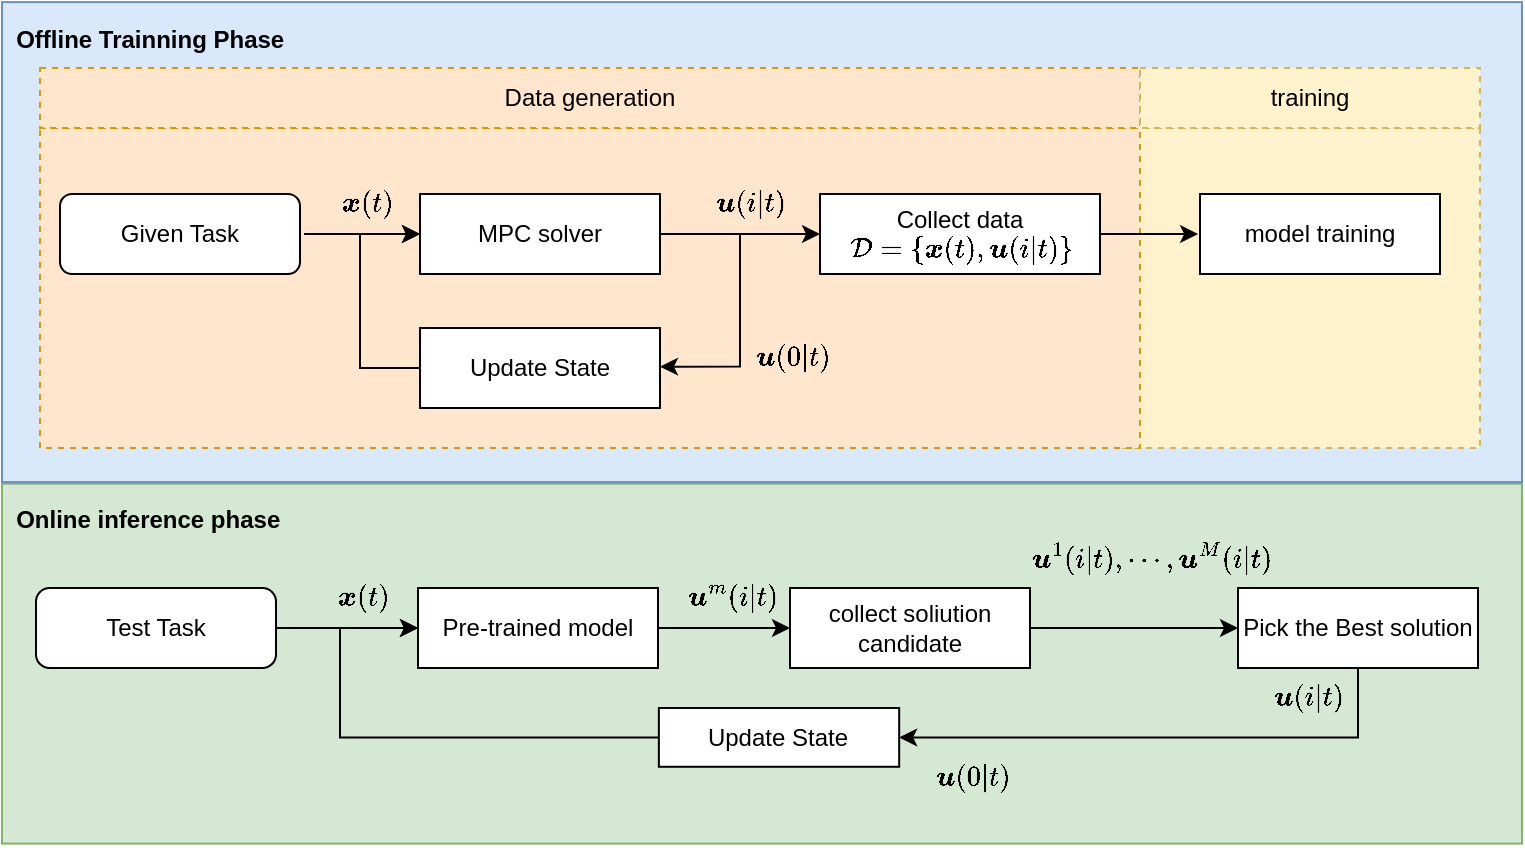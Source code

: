 <mxfile version="24.8.6">
  <diagram name="Page-1" id="e3gkD7dYZ0ZkzzBCNV1E">
    <mxGraphModel dx="3216" dy="857" grid="1" gridSize="10" guides="1" tooltips="1" connect="1" arrows="1" fold="1" page="1" pageScale="1" pageWidth="827" pageHeight="1169" math="1" shadow="0">
      <root>
        <mxCell id="0" />
        <mxCell id="1" parent="0" />
        <mxCell id="9mTSWFHz8PvkYDLNYMSd-1" value="" style="group" parent="1" vertex="1" connectable="0">
          <mxGeometry x="-1410" y="400" width="760" height="180" as="geometry" />
        </mxCell>
        <mxCell id="9mTSWFHz8PvkYDLNYMSd-2" value="&lt;h2&gt;&lt;br&gt;&lt;/h2&gt;" style="rounded=0;whiteSpace=wrap;html=1;labelBackgroundColor=none;fillColor=#d5e8d4;strokeColor=#82b366;align=left;" parent="9mTSWFHz8PvkYDLNYMSd-1" vertex="1">
          <mxGeometry y="-2.204" width="760" height="180" as="geometry" />
        </mxCell>
        <mxCell id="9mTSWFHz8PvkYDLNYMSd-3" value="Online inference phase" style="text;align=left;verticalAlign=middle;resizable=0;points=[];autosize=1;strokeColor=none;fillColor=none;labelBackgroundColor=none;labelBorderColor=none;fontColor=default;fontStyle=1" parent="9mTSWFHz8PvkYDLNYMSd-1" vertex="1">
          <mxGeometry x="5.073" width="150" height="30" as="geometry" />
        </mxCell>
        <mxCell id="9mTSWFHz8PvkYDLNYMSd-4" value="Update State" style="rounded=0;whiteSpace=wrap;html=1;labelBackgroundColor=none;glass=0;shadow=0;" parent="9mTSWFHz8PvkYDLNYMSd-1" vertex="1">
          <mxGeometry x="328.432" y="110.0" width="120.158" height="29.388" as="geometry" />
        </mxCell>
        <mxCell id="3uNPWDbjrMs0_n17cbbF-1" value="&lt;div style=&quot;&quot;&gt;$$\boldsymbol&amp;nbsp;{x}(t)$$&lt;/div&gt;" style="text;html=1;align=center;verticalAlign=middle;resizable=0;points=[];autosize=1;strokeColor=none;fillColor=none;" vertex="1" parent="9mTSWFHz8PvkYDLNYMSd-1">
          <mxGeometry x="110" y="40" width="140" height="30" as="geometry" />
        </mxCell>
        <mxCell id="3uNPWDbjrMs0_n17cbbF-2" value="&lt;div style=&quot;&quot;&gt;$$\boldsymbol&amp;nbsp;{u}^m(i|t)$$&lt;/div&gt;" style="text;html=1;align=center;verticalAlign=middle;resizable=0;points=[];autosize=1;strokeColor=none;fillColor=none;" vertex="1" parent="9mTSWFHz8PvkYDLNYMSd-1">
          <mxGeometry x="285" y="40" width="160" height="30" as="geometry" />
        </mxCell>
        <mxCell id="9mTSWFHz8PvkYDLNYMSd-35" value="&lt;div style=&quot;&quot;&gt;$$\boldsymbol&amp;nbsp;{u}^{1}(i|t), \cdots, \boldsymbol{u}^{M}(i|t)$$&lt;/div&gt;" style="text;html=1;align=center;verticalAlign=middle;resizable=0;points=[];autosize=1;strokeColor=none;fillColor=none;" parent="9mTSWFHz8PvkYDLNYMSd-1" vertex="1">
          <mxGeometry x="410" y="20" width="330" height="30" as="geometry" />
        </mxCell>
        <mxCell id="3uNPWDbjrMs0_n17cbbF-3" value="&lt;div style=&quot;&quot;&gt;$$\boldsymbol&amp;nbsp;{u}(0|t)$$&lt;/div&gt;" style="text;html=1;align=center;verticalAlign=middle;resizable=0;points=[];autosize=1;strokeColor=none;fillColor=none;" vertex="1" parent="9mTSWFHz8PvkYDLNYMSd-1">
          <mxGeometry x="410" y="130" width="150" height="30" as="geometry" />
        </mxCell>
        <mxCell id="9mTSWFHz8PvkYDLNYMSd-5" value="" style="group" parent="1" vertex="1" connectable="0">
          <mxGeometry x="-1410" y="160" width="760" height="240" as="geometry" />
        </mxCell>
        <mxCell id="9mTSWFHz8PvkYDLNYMSd-6" value="&lt;h2&gt;&lt;br&gt;&lt;/h2&gt;" style="rounded=0;whiteSpace=wrap;html=1;labelBackgroundColor=none;fillColor=#dae8fc;strokeColor=#6c8ebf;align=left;" parent="9mTSWFHz8PvkYDLNYMSd-5" vertex="1">
          <mxGeometry y="-2.939" width="760" height="240" as="geometry" />
        </mxCell>
        <mxCell id="9mTSWFHz8PvkYDLNYMSd-7" value="Offline Trainning Phase" style="text;align=left;verticalAlign=middle;resizable=0;points=[];autosize=1;strokeColor=none;fillColor=none;labelBackgroundColor=none;labelBorderColor=none;fontColor=default;fontStyle=1" parent="9mTSWFHz8PvkYDLNYMSd-5" vertex="1">
          <mxGeometry x="5.073" width="150" height="30" as="geometry" />
        </mxCell>
        <mxCell id="9mTSWFHz8PvkYDLNYMSd-8" value="" style="rounded=0;whiteSpace=wrap;html=1;labelBackgroundColor=none;dashed=1;fillColor=#fff2cc;strokeColor=#d6b656;" parent="1" vertex="1">
          <mxGeometry x="-851" y="220" width="180" height="160" as="geometry" />
        </mxCell>
        <mxCell id="9mTSWFHz8PvkYDLNYMSd-9" value="" style="rounded=0;whiteSpace=wrap;html=1;labelBackgroundColor=none;dashed=1;fillColor=#ffe6cc;strokeColor=#d79b00;" parent="1" vertex="1">
          <mxGeometry x="-1391" y="220" width="550" height="160" as="geometry" />
        </mxCell>
        <mxCell id="9mTSWFHz8PvkYDLNYMSd-10" style="edgeStyle=orthogonalEdgeStyle;rounded=0;orthogonalLoop=1;jettySize=auto;html=1;exitX=1;exitY=0.5;exitDx=0;exitDy=0;entryX=0;entryY=0.5;entryDx=0;entryDy=0;" parent="1" source="9mTSWFHz8PvkYDLNYMSd-11" target="9mTSWFHz8PvkYDLNYMSd-18" edge="1">
          <mxGeometry relative="1" as="geometry" />
        </mxCell>
        <mxCell id="9mTSWFHz8PvkYDLNYMSd-11" value="Test Task" style="rounded=1;whiteSpace=wrap;html=1;labelBackgroundColor=none;gradientColor=none;arcSize=17;" parent="1" vertex="1">
          <mxGeometry x="-1393" y="450" width="120" height="40" as="geometry" />
        </mxCell>
        <mxCell id="9mTSWFHz8PvkYDLNYMSd-12" value="Given Task" style="rounded=1;whiteSpace=wrap;html=1;labelBackgroundColor=none;" parent="1" vertex="1">
          <mxGeometry x="-1381" y="253" width="120" height="40" as="geometry" />
        </mxCell>
        <mxCell id="9mTSWFHz8PvkYDLNYMSd-13" value="MPC solver" style="rounded=0;whiteSpace=wrap;html=1;labelBackgroundColor=none;" parent="1" vertex="1">
          <mxGeometry x="-1201" y="253" width="120" height="40" as="geometry" />
        </mxCell>
        <mxCell id="9mTSWFHz8PvkYDLNYMSd-14" value="Update State" style="rounded=0;whiteSpace=wrap;html=1;labelBackgroundColor=none;" parent="1" vertex="1">
          <mxGeometry x="-1201" y="320" width="120" height="40" as="geometry" />
        </mxCell>
        <mxCell id="9mTSWFHz8PvkYDLNYMSd-15" value="Collect data&lt;div&gt;&lt;br&gt;&lt;/div&gt;" style="rounded=0;whiteSpace=wrap;html=1;labelBackgroundColor=none;" parent="1" vertex="1">
          <mxGeometry x="-1001" y="253" width="140" height="40" as="geometry" />
        </mxCell>
        <mxCell id="9mTSWFHz8PvkYDLNYMSd-16" value="model training" style="rounded=0;whiteSpace=wrap;html=1;labelBackgroundColor=none;" parent="1" vertex="1">
          <mxGeometry x="-811" y="253" width="120" height="40" as="geometry" />
        </mxCell>
        <mxCell id="9mTSWFHz8PvkYDLNYMSd-17" style="edgeStyle=orthogonalEdgeStyle;rounded=0;orthogonalLoop=1;jettySize=auto;html=1;exitX=1;exitY=0.5;exitDx=0;exitDy=0;entryX=0;entryY=0.5;entryDx=0;entryDy=0;" parent="1" source="9mTSWFHz8PvkYDLNYMSd-18" target="9mTSWFHz8PvkYDLNYMSd-20" edge="1">
          <mxGeometry relative="1" as="geometry" />
        </mxCell>
        <mxCell id="9mTSWFHz8PvkYDLNYMSd-18" value="Pre-trained model" style="rounded=0;whiteSpace=wrap;html=1;labelBackgroundColor=none;" parent="1" vertex="1">
          <mxGeometry x="-1202" y="450" width="120" height="40" as="geometry" />
        </mxCell>
        <mxCell id="9mTSWFHz8PvkYDLNYMSd-19" style="edgeStyle=orthogonalEdgeStyle;rounded=0;orthogonalLoop=1;jettySize=auto;html=1;exitX=1;exitY=0.5;exitDx=0;exitDy=0;" parent="1" source="9mTSWFHz8PvkYDLNYMSd-20" target="9mTSWFHz8PvkYDLNYMSd-22" edge="1">
          <mxGeometry relative="1" as="geometry" />
        </mxCell>
        <mxCell id="9mTSWFHz8PvkYDLNYMSd-20" value="collect soliution candidate" style="rounded=0;whiteSpace=wrap;html=1;labelBackgroundColor=none;" parent="1" vertex="1">
          <mxGeometry x="-1016" y="450" width="120" height="40" as="geometry" />
        </mxCell>
        <mxCell id="9mTSWFHz8PvkYDLNYMSd-21" style="edgeStyle=orthogonalEdgeStyle;rounded=0;orthogonalLoop=1;jettySize=auto;html=1;exitX=0.5;exitY=1;exitDx=0;exitDy=0;entryX=1;entryY=0.5;entryDx=0;entryDy=0;" parent="1" source="9mTSWFHz8PvkYDLNYMSd-22" target="9mTSWFHz8PvkYDLNYMSd-4" edge="1">
          <mxGeometry relative="1" as="geometry" />
        </mxCell>
        <mxCell id="9mTSWFHz8PvkYDLNYMSd-22" value="Pick the Best solution" style="rounded=0;whiteSpace=wrap;html=1;labelBackgroundColor=none;" parent="1" vertex="1">
          <mxGeometry x="-792" y="450" width="120" height="40" as="geometry" />
        </mxCell>
        <mxCell id="9mTSWFHz8PvkYDLNYMSd-23" value="" style="endArrow=classic;html=1;rounded=0;exitX=1.017;exitY=0.5;exitDx=0;exitDy=0;exitPerimeter=0;entryX=0;entryY=0.5;entryDx=0;entryDy=0;entryPerimeter=0;" parent="1" source="9mTSWFHz8PvkYDLNYMSd-12" target="9mTSWFHz8PvkYDLNYMSd-13" edge="1">
          <mxGeometry width="50" height="50" relative="1" as="geometry">
            <mxPoint x="-1261" y="303" as="sourcePoint" />
            <mxPoint x="-1211" y="253" as="targetPoint" />
          </mxGeometry>
        </mxCell>
        <mxCell id="9mTSWFHz8PvkYDLNYMSd-24" value="" style="endArrow=classic;html=1;rounded=0;exitX=1;exitY=0.5;exitDx=0;exitDy=0;exitPerimeter=0;entryX=0;entryY=0.5;entryDx=0;entryDy=0;entryPerimeter=0;" parent="1" source="9mTSWFHz8PvkYDLNYMSd-13" target="9mTSWFHz8PvkYDLNYMSd-15" edge="1">
          <mxGeometry width="50" height="50" relative="1" as="geometry">
            <mxPoint x="-1121" y="393" as="sourcePoint" />
            <mxPoint x="-1021" y="273" as="targetPoint" />
          </mxGeometry>
        </mxCell>
        <mxCell id="9mTSWFHz8PvkYDLNYMSd-25" value="&lt;div style=&quot;&quot;&gt;$$\boldsymbol&amp;nbsp;{x}(t)$$&lt;/div&gt;" style="text;html=1;align=center;verticalAlign=middle;resizable=0;points=[];autosize=1;strokeColor=none;fillColor=none;" parent="1" vertex="1">
          <mxGeometry x="-1298" y="243" width="140" height="30" as="geometry" />
        </mxCell>
        <mxCell id="9mTSWFHz8PvkYDLNYMSd-26" value="&lt;div style=&quot;&quot;&gt;$$\boldsymbol&amp;nbsp;{u}(i|t)$$&lt;/div&gt;" style="text;html=1;align=center;verticalAlign=middle;resizable=0;points=[];autosize=1;strokeColor=none;fillColor=none;" parent="1" vertex="1">
          <mxGeometry x="-1111" y="243" width="150" height="30" as="geometry" />
        </mxCell>
        <mxCell id="9mTSWFHz8PvkYDLNYMSd-27" value="" style="endArrow=classic;html=1;rounded=0;exitX=1;exitY=0.5;exitDx=0;exitDy=0;exitPerimeter=0;edgeStyle=orthogonalEdgeStyle;entryX=1;entryY=0.483;entryDx=0;entryDy=0;entryPerimeter=0;" parent="1" source="9mTSWFHz8PvkYDLNYMSd-13" target="9mTSWFHz8PvkYDLNYMSd-14" edge="1">
          <mxGeometry width="50" height="50" relative="1" as="geometry">
            <mxPoint x="-871" y="493" as="sourcePoint" />
            <mxPoint x="-821" y="443" as="targetPoint" />
            <Array as="points">
              <mxPoint x="-1041" y="273" />
              <mxPoint x="-1041" y="339" />
            </Array>
          </mxGeometry>
        </mxCell>
        <mxCell id="9mTSWFHz8PvkYDLNYMSd-28" value="" style="endArrow=classic;html=1;rounded=0;exitX=0;exitY=0.5;exitDx=0;exitDy=0;exitPerimeter=0;edgeStyle=orthogonalEdgeStyle;entryX=0;entryY=0.5;entryDx=0;entryDy=0;entryPerimeter=0;" parent="1" source="9mTSWFHz8PvkYDLNYMSd-14" target="9mTSWFHz8PvkYDLNYMSd-13" edge="1">
          <mxGeometry width="50" height="50" relative="1" as="geometry">
            <mxPoint x="-871" y="493" as="sourcePoint" />
            <mxPoint x="-1231" y="303" as="targetPoint" />
            <Array as="points">
              <mxPoint x="-1231" y="340" />
              <mxPoint x="-1231" y="273" />
            </Array>
          </mxGeometry>
        </mxCell>
        <mxCell id="9mTSWFHz8PvkYDLNYMSd-29" value="" style="endArrow=classic;html=1;rounded=0;exitX=1;exitY=0.5;exitDx=0;exitDy=0;exitPerimeter=0;entryX=-0.008;entryY=0.5;entryDx=0;entryDy=0;entryPerimeter=0;" parent="1" source="9mTSWFHz8PvkYDLNYMSd-15" target="9mTSWFHz8PvkYDLNYMSd-16" edge="1">
          <mxGeometry width="50" height="50" relative="1" as="geometry">
            <mxPoint x="-831" y="323" as="sourcePoint" />
            <mxPoint x="-781" y="273" as="targetPoint" />
          </mxGeometry>
        </mxCell>
        <mxCell id="9mTSWFHz8PvkYDLNYMSd-30" value="" style="group" parent="1" vertex="1" connectable="0">
          <mxGeometry x="-1391" y="180" width="720" height="30" as="geometry" />
        </mxCell>
        <mxCell id="9mTSWFHz8PvkYDLNYMSd-31" value="Data generation" style="rounded=0;whiteSpace=wrap;html=1;labelBackgroundColor=none;dashed=1;fillColor=#ffe6cc;strokeColor=#d79b00;" parent="9mTSWFHz8PvkYDLNYMSd-30" vertex="1">
          <mxGeometry y="10" width="550" height="30" as="geometry" />
        </mxCell>
        <mxCell id="9mTSWFHz8PvkYDLNYMSd-32" value="training" style="rounded=0;whiteSpace=wrap;html=1;labelBackgroundColor=none;dashed=1;fillColor=#fff2cc;strokeColor=#d6b656;" parent="9mTSWFHz8PvkYDLNYMSd-30" vertex="1">
          <mxGeometry x="550" y="10" width="170" height="30" as="geometry" />
        </mxCell>
        <mxCell id="9mTSWFHz8PvkYDLNYMSd-33" value="&lt;span style=&quot;text-wrap: wrap;&quot;&gt;$$\mathcal{D}=\{\boldsymbol{x}(t),\boldsymbol{u}(i|t)\}$$&lt;/span&gt;" style="text;html=1;align=center;verticalAlign=middle;resizable=0;points=[];autosize=1;strokeColor=none;fillColor=none;" parent="1" vertex="1">
          <mxGeometry x="-1091" y="266" width="320" height="30" as="geometry" />
        </mxCell>
        <mxCell id="9mTSWFHz8PvkYDLNYMSd-37" value="&lt;div style=&quot;&quot;&gt;$$\boldsymbol&amp;nbsp;{u}(i|t)$$&lt;/div&gt;" style="text;html=1;align=center;verticalAlign=middle;resizable=0;points=[];autosize=1;strokeColor=none;fillColor=none;" parent="1" vertex="1">
          <mxGeometry x="-832" y="490" width="150" height="30" as="geometry" />
        </mxCell>
        <mxCell id="9mTSWFHz8PvkYDLNYMSd-38" style="edgeStyle=orthogonalEdgeStyle;rounded=0;orthogonalLoop=1;jettySize=auto;html=1;exitX=0;exitY=0.5;exitDx=0;exitDy=0;entryX=0;entryY=0.5;entryDx=0;entryDy=0;" parent="1" source="9mTSWFHz8PvkYDLNYMSd-4" target="9mTSWFHz8PvkYDLNYMSd-18" edge="1">
          <mxGeometry relative="1" as="geometry">
            <Array as="points">
              <mxPoint x="-1241" y="525" />
              <mxPoint x="-1241" y="470" />
            </Array>
          </mxGeometry>
        </mxCell>
        <mxCell id="tGmIHbTgJq2UJD_eWNQQ-1" value="&lt;div style=&quot;&quot;&gt;$$\boldsymbol&amp;nbsp;{u}(0|t)$$&lt;/div&gt;" style="text;html=1;align=center;verticalAlign=middle;resizable=0;points=[];autosize=1;strokeColor=none;fillColor=none;" parent="1" vertex="1">
          <mxGeometry x="-1090" y="320" width="150" height="30" as="geometry" />
        </mxCell>
      </root>
    </mxGraphModel>
  </diagram>
</mxfile>
